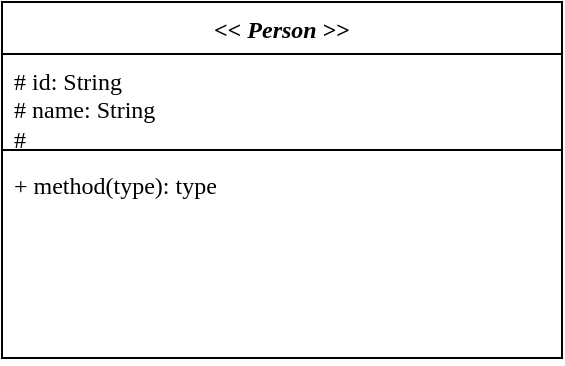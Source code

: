 <mxfile version="22.0.3" type="device">
  <diagram name="Page-1" id="10AWZoMOLThR4jmM1h5C">
    <mxGraphModel dx="819" dy="505" grid="1" gridSize="10" guides="1" tooltips="1" connect="1" arrows="1" fold="1" page="0" pageScale="1" pageWidth="850" pageHeight="1100" math="0" shadow="0">
      <root>
        <mxCell id="0" />
        <mxCell id="1" parent="0" />
        <mxCell id="tToL-ZLp4_8RLfZMFdAR-1" value="&amp;lt;&amp;lt; &lt;i&gt;Person&lt;/i&gt; &amp;gt;&amp;gt;" style="swimlane;fontStyle=1;align=center;verticalAlign=top;childLayout=stackLayout;horizontal=1;startSize=26;horizontalStack=0;resizeParent=1;resizeParentMax=0;resizeLast=0;collapsible=1;marginBottom=0;whiteSpace=wrap;html=1;fontFamily=Lucida Console;labelBackgroundColor=none;" vertex="1" parent="1">
          <mxGeometry x="200" y="280" width="280" height="178" as="geometry" />
        </mxCell>
        <mxCell id="tToL-ZLp4_8RLfZMFdAR-2" value="# id: String&lt;br&gt;# name: String&lt;br&gt;#&amp;nbsp;" style="text;strokeColor=none;fillColor=none;align=left;verticalAlign=top;spacingLeft=4;spacingRight=4;overflow=hidden;rotatable=0;points=[[0,0.5],[1,0.5]];portConstraint=eastwest;whiteSpace=wrap;html=1;fontFamily=Lucida Console;" vertex="1" parent="tToL-ZLp4_8RLfZMFdAR-1">
          <mxGeometry y="26" width="280" height="44" as="geometry" />
        </mxCell>
        <mxCell id="tToL-ZLp4_8RLfZMFdAR-3" value="" style="line;strokeWidth=1;fillColor=none;align=left;verticalAlign=middle;spacingTop=-1;spacingLeft=3;spacingRight=3;rotatable=0;labelPosition=right;points=[];portConstraint=eastwest;strokeColor=inherit;fontFamily=Lucida Console;" vertex="1" parent="tToL-ZLp4_8RLfZMFdAR-1">
          <mxGeometry y="70" width="280" height="8" as="geometry" />
        </mxCell>
        <mxCell id="tToL-ZLp4_8RLfZMFdAR-4" value="+ method(type): type" style="text;strokeColor=none;fillColor=none;align=left;verticalAlign=top;spacingLeft=4;spacingRight=4;overflow=hidden;rotatable=0;points=[[0,0.5],[1,0.5]];portConstraint=eastwest;whiteSpace=wrap;html=1;fontFamily=Lucida Console;" vertex="1" parent="tToL-ZLp4_8RLfZMFdAR-1">
          <mxGeometry y="78" width="280" height="100" as="geometry" />
        </mxCell>
      </root>
    </mxGraphModel>
  </diagram>
</mxfile>
